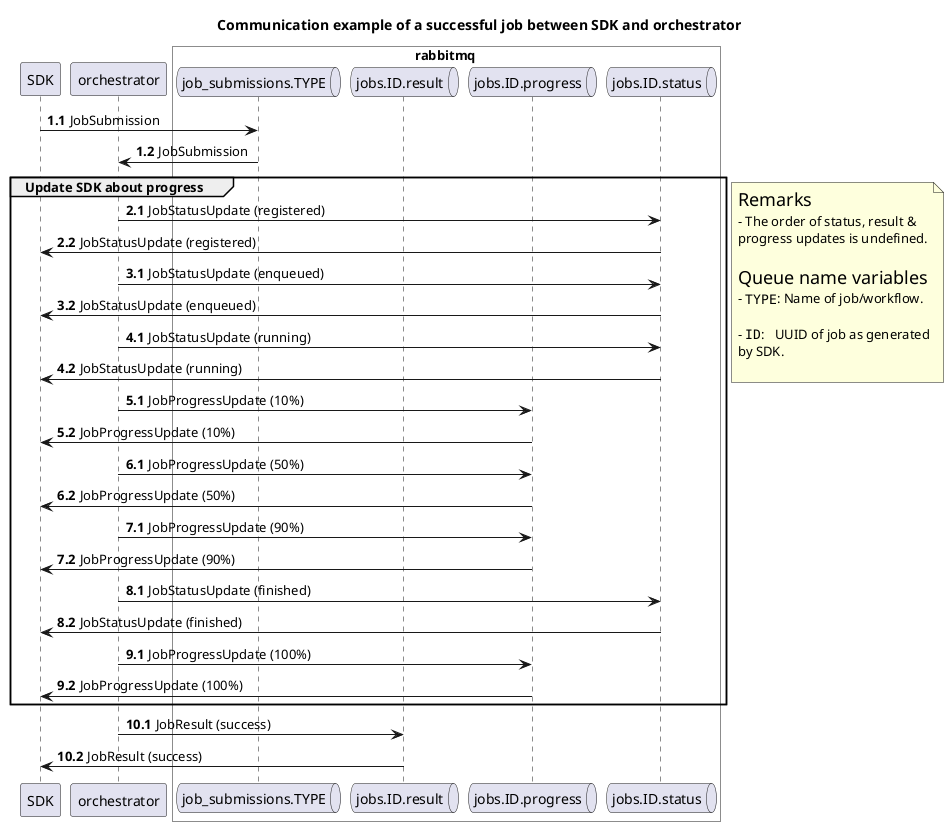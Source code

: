 @startuml

title Communication example of a successful job between SDK and orchestrator
participant SDK as sdk
participant orchestrator as orchestrator

box rabbitmq #white
    queue job_submissions.TYPE          as job_submissions
    queue jobs.ID.result                as job_result
    queue jobs.ID.progress              as job_progress
    queue jobs.ID.status                as job_status
end box


autonumber 1.1
sdk -> job_submissions : JobSubmission
job_submissions -> orchestrator : JobSubmission


group Update SDK about progress
    autonumber inc A
    orchestrator -> job_status : JobStatusUpdate (registered)
    job_status -> sdk : JobStatusUpdate (registered)
    autonumber inc A
    orchestrator -> job_status : JobStatusUpdate (enqueued)
    job_status -> sdk : JobStatusUpdate (enqueued)
    autonumber inc A
    orchestrator -> job_status : JobStatusUpdate (running)
    job_status -> sdk : JobStatusUpdate (running)

    autonumber inc A
    orchestrator -> job_progress : JobProgressUpdate (10%)
    job_progress -> sdk : JobProgressUpdate (10%)
    autonumber inc A
    orchestrator -> job_progress : JobProgressUpdate (50%)
    job_progress -> sdk : JobProgressUpdate (50%)
    autonumber inc A
    orchestrator -> job_progress : JobProgressUpdate (90%)
    job_progress -> sdk : JobProgressUpdate (90%)

    autonumber inc A
    orchestrator -> job_status : JobStatusUpdate (finished)
    job_status -> sdk : JobStatusUpdate (finished)
    autonumber inc A
    orchestrator -> job_progress : JobProgressUpdate (100%)
    job_progress -> sdk : JobProgressUpdate (100%)
end

<style>
note {
  MaximumWidth 200
}
</style>
note right
    <size:18>Remarks</size>
    - The order of status, result & progress updates is undefined.

    <size:18>Queue name variables</size>
    - ""TYPE"": Name of job/workflow.

    - ""ID"":   UUID of job as generated by SDK.

end note

autonumber inc A
orchestrator -> job_result : JobResult (success)
job_result -> sdk : JobResult (success)

@enduml

